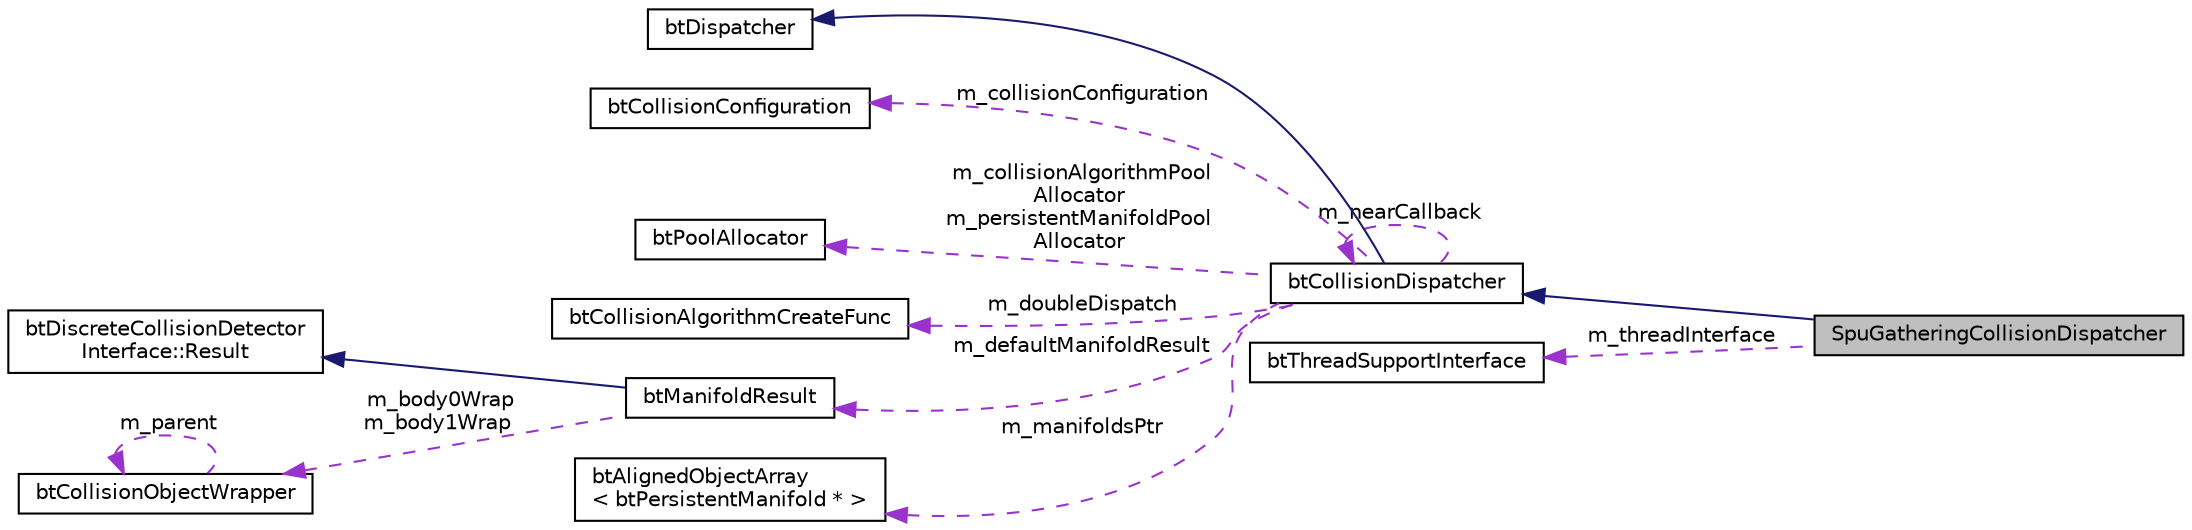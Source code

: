 digraph "SpuGatheringCollisionDispatcher"
{
  edge [fontname="Helvetica",fontsize="10",labelfontname="Helvetica",labelfontsize="10"];
  node [fontname="Helvetica",fontsize="10",shape=record];
  rankdir="LR";
  Node1 [label="SpuGatheringCollisionDispatcher",height=0.2,width=0.4,color="black", fillcolor="grey75", style="filled", fontcolor="black"];
  Node2 -> Node1 [dir="back",color="midnightblue",fontsize="10",style="solid",fontname="Helvetica"];
  Node2 [label="btCollisionDispatcher",height=0.2,width=0.4,color="black", fillcolor="white", style="filled",URL="$classbt_collision_dispatcher.html"];
  Node3 -> Node2 [dir="back",color="midnightblue",fontsize="10",style="solid",fontname="Helvetica"];
  Node3 [label="btDispatcher",height=0.2,width=0.4,color="black", fillcolor="white", style="filled",URL="$classbt_dispatcher.html"];
  Node4 -> Node2 [dir="back",color="darkorchid3",fontsize="10",style="dashed",label=" m_collisionConfiguration" ,fontname="Helvetica"];
  Node4 [label="btCollisionConfiguration",height=0.2,width=0.4,color="black", fillcolor="white", style="filled",URL="$classbt_collision_configuration.html"];
  Node5 -> Node2 [dir="back",color="darkorchid3",fontsize="10",style="dashed",label=" m_collisionAlgorithmPool\lAllocator\nm_persistentManifoldPool\lAllocator" ,fontname="Helvetica"];
  Node5 [label="btPoolAllocator",height=0.2,width=0.4,color="black", fillcolor="white", style="filled",URL="$classbt_pool_allocator.html",tooltip="The btPoolAllocator class allows to efficiently allocate a large pool of objects, instead of dynamica..."];
  Node2 -> Node2 [dir="back",color="darkorchid3",fontsize="10",style="dashed",label=" m_nearCallback" ,fontname="Helvetica"];
  Node6 -> Node2 [dir="back",color="darkorchid3",fontsize="10",style="dashed",label=" m_doubleDispatch" ,fontname="Helvetica"];
  Node6 [label="btCollisionAlgorithmCreateFunc",height=0.2,width=0.4,color="black", fillcolor="white", style="filled",URL="$structbt_collision_algorithm_create_func.html",tooltip="Used by the btCollisionDispatcher to register and create instances for btCollisionAlgorithm. "];
  Node7 -> Node2 [dir="back",color="darkorchid3",fontsize="10",style="dashed",label=" m_defaultManifoldResult" ,fontname="Helvetica"];
  Node7 [label="btManifoldResult",height=0.2,width=0.4,color="black", fillcolor="white", style="filled",URL="$classbt_manifold_result.html",tooltip="btManifoldResult is a helper class to manage contact results. "];
  Node8 -> Node7 [dir="back",color="midnightblue",fontsize="10",style="solid",fontname="Helvetica"];
  Node8 [label="btDiscreteCollisionDetector\lInterface::Result",height=0.2,width=0.4,color="black", fillcolor="white", style="filled",URL="$structbt_discrete_collision_detector_interface_1_1_result.html"];
  Node9 -> Node7 [dir="back",color="darkorchid3",fontsize="10",style="dashed",label=" m_body0Wrap\nm_body1Wrap" ,fontname="Helvetica"];
  Node9 [label="btCollisionObjectWrapper",height=0.2,width=0.4,color="black", fillcolor="white", style="filled",URL="$structbt_collision_object_wrapper.html"];
  Node9 -> Node9 [dir="back",color="darkorchid3",fontsize="10",style="dashed",label=" m_parent" ,fontname="Helvetica"];
  Node10 -> Node2 [dir="back",color="darkorchid3",fontsize="10",style="dashed",label=" m_manifoldsPtr" ,fontname="Helvetica"];
  Node10 [label="btAlignedObjectArray\l\< btPersistentManifold * \>",height=0.2,width=0.4,color="black", fillcolor="white", style="filled",URL="$classbt_aligned_object_array.html"];
  Node11 -> Node1 [dir="back",color="darkorchid3",fontsize="10",style="dashed",label=" m_threadInterface" ,fontname="Helvetica"];
  Node11 [label="btThreadSupportInterface",height=0.2,width=0.4,color="black", fillcolor="white", style="filled",URL="$classbt_thread_support_interface.html"];
}

